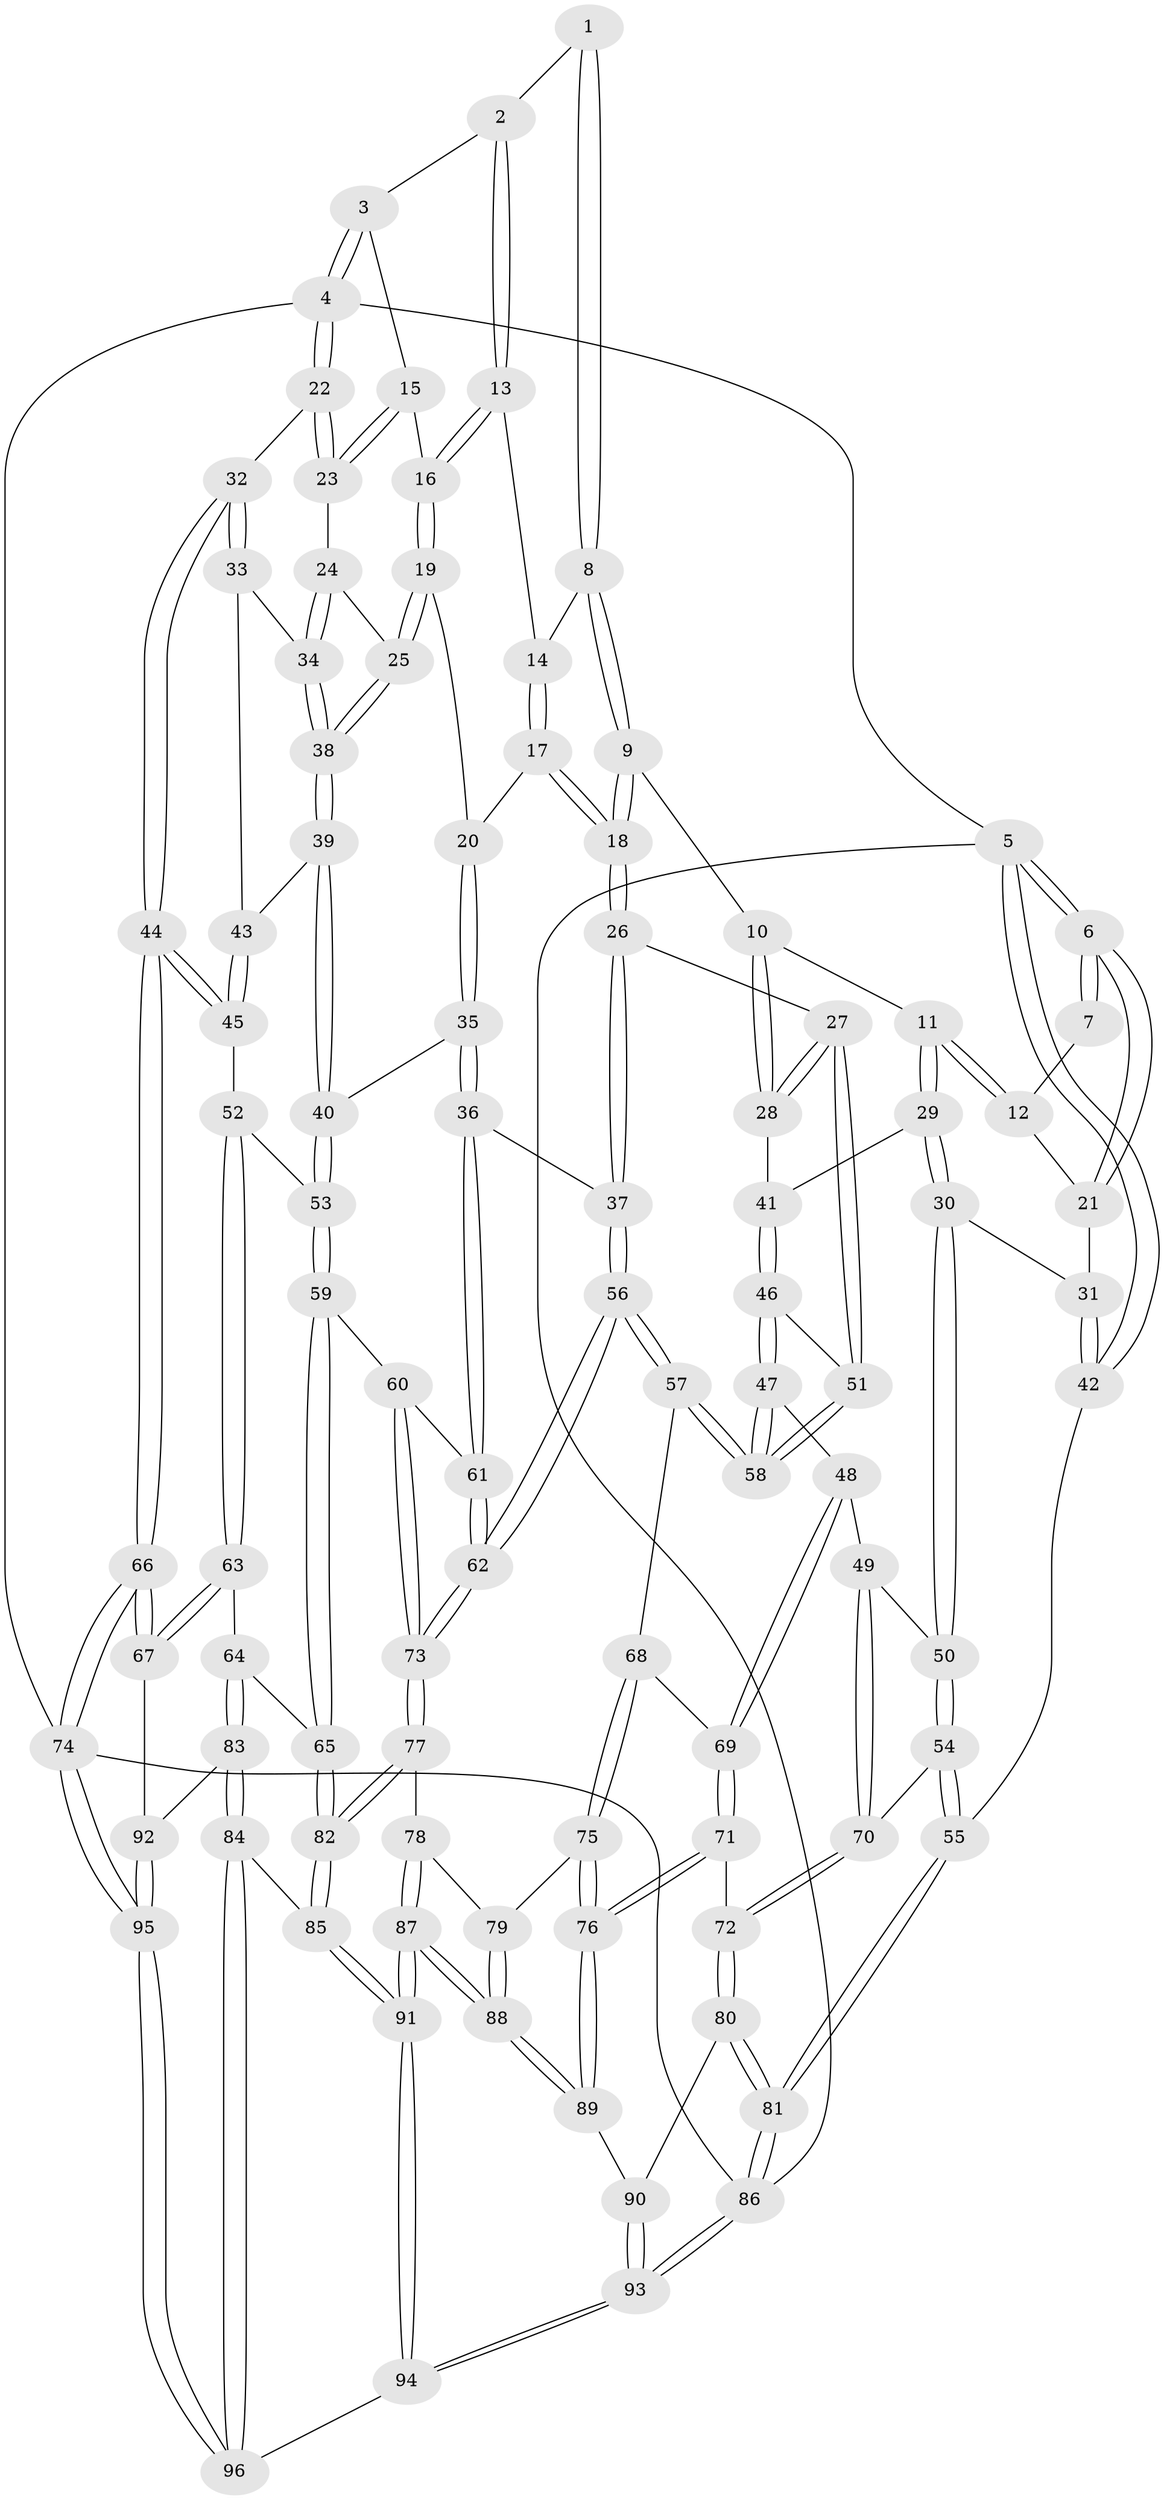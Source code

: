 // Generated by graph-tools (version 1.1) at 2025/27/03/15/25 16:27:57]
// undirected, 96 vertices, 237 edges
graph export_dot {
graph [start="1"]
  node [color=gray90,style=filled];
  1 [pos="+0.5389993524430834+0"];
  2 [pos="+1+0"];
  3 [pos="+1+0"];
  4 [pos="+1+0"];
  5 [pos="+0+0"];
  6 [pos="+0+0"];
  7 [pos="+0.1422610464315425+0"];
  8 [pos="+0.5531287429919279+0"];
  9 [pos="+0.5022501238451959+0.11531006400947451"];
  10 [pos="+0.43213835092650005+0.1990516835331911"];
  11 [pos="+0.2891524146243647+0.2509102390962183"];
  12 [pos="+0.20429200127665675+0.1649379630619195"];
  13 [pos="+0.8530042628773927+0.1365385427021935"];
  14 [pos="+0.6961027653034838+0.0956322269929578"];
  15 [pos="+0.8992710597481235+0.1849451670032915"];
  16 [pos="+0.8930300542289152+0.1842274527456419"];
  17 [pos="+0.7075353241773201+0.26533171665784844"];
  18 [pos="+0.6298776362370982+0.349278526043371"];
  19 [pos="+0.8356689400510323+0.27592406547706827"];
  20 [pos="+0.8113182568230831+0.28271773866380984"];
  21 [pos="+0.08735850444112454+0.24753397716266326"];
  22 [pos="+1+0.22577577910501398"];
  23 [pos="+1+0.21756726530753784"];
  24 [pos="+0.9428484109020382+0.3264105052243409"];
  25 [pos="+0.8804887897391924+0.35988161221846865"];
  26 [pos="+0.6151784235992753+0.4197497362684085"];
  27 [pos="+0.5432817249522113+0.4190697255277385"];
  28 [pos="+0.4839349512956624+0.3816415623715208"];
  29 [pos="+0.27630572820637705+0.35410249591661563"];
  30 [pos="+0.17604124503664828+0.41238926256379443"];
  31 [pos="+0.05079346610455918+0.3193394310655947"];
  32 [pos="+1+0.3768032849579507"];
  33 [pos="+1+0.39315700138819265"];
  34 [pos="+0.9873283076601581+0.38538246706463725"];
  35 [pos="+0.7302244692900055+0.47464413289929164"];
  36 [pos="+0.7142800267966981+0.47637816824884993"];
  37 [pos="+0.6192218083737884+0.42411022778750734"];
  38 [pos="+0.8805694437746936+0.38729531524905403"];
  39 [pos="+0.8678124094324563+0.41955774218743297"];
  40 [pos="+0.8177206663735233+0.4855693900440733"];
  41 [pos="+0.3307865160641637+0.3960952773659218"];
  42 [pos="+0+0.3731156877840832"];
  43 [pos="+0.958378328588825+0.43664519146486364"];
  44 [pos="+1+0.5380794120075107"];
  45 [pos="+0.9661626295027214+0.5144290684942092"];
  46 [pos="+0.34356954399907685+0.46373898767015825"];
  47 [pos="+0.31225316420737564+0.5502228923936501"];
  48 [pos="+0.29732400812007653+0.5582539385832263"];
  49 [pos="+0.26970061635497733+0.5599836273807157"];
  50 [pos="+0.1688189835039372+0.4453874238365437"];
  51 [pos="+0.45571081717046874+0.5169744054423878"];
  52 [pos="+0.8878738696230487+0.5334780893059594"];
  53 [pos="+0.8357918427927258+0.5042046834260755"];
  54 [pos="+0.030459563881070743+0.6027330961519253"];
  55 [pos="+0+0.6108154773413832"];
  56 [pos="+0.5306871230527218+0.6723354853402066"];
  57 [pos="+0.45876199814446367+0.6500570029429754"];
  58 [pos="+0.43853809531106824+0.5973811673799492"];
  59 [pos="+0.7930858905173053+0.733769608135887"];
  60 [pos="+0.7237441716309394+0.598342510073235"];
  61 [pos="+0.7097422107065806+0.5133050412269706"];
  62 [pos="+0.5690196296188853+0.7069390767413813"];
  63 [pos="+0.9637976322867281+0.7702974393354552"];
  64 [pos="+0.7986279391884907+0.7399103213066127"];
  65 [pos="+0.7940208679395029+0.738071710876967"];
  66 [pos="+1+0.8716307232887874"];
  67 [pos="+1+0.8122963833811084"];
  68 [pos="+0.43690410285502074+0.6656653693791855"];
  69 [pos="+0.32130660344773965+0.6442395086787842"];
  70 [pos="+0.16565959872996008+0.6808429752101137"];
  71 [pos="+0.22237023409645812+0.7615332506112749"];
  72 [pos="+0.215074507491777+0.760974271417072"];
  73 [pos="+0.5857595257522924+0.7327405088055912"];
  74 [pos="+1+1"];
  75 [pos="+0.3450425372923383+0.788938085963236"];
  76 [pos="+0.32712839013589773+0.7959171834765165"];
  77 [pos="+0.6040601187427302+0.7715837705222869"];
  78 [pos="+0.5009234904692078+0.8229046075195154"];
  79 [pos="+0.43081347167199696+0.8199627513528961"];
  80 [pos="+0.1732821698567667+0.8237322459332399"];
  81 [pos="+0+1"];
  82 [pos="+0.6206055215800421+0.7836326095794957"];
  83 [pos="+0.7626595041683553+0.9411613734632729"];
  84 [pos="+0.6965185394468317+0.9751665747387415"];
  85 [pos="+0.6269306331368512+0.8275245071650881"];
  86 [pos="+0+1"];
  87 [pos="+0.4451941085974445+1"];
  88 [pos="+0.4315915964316475+1"];
  89 [pos="+0.3440078802086521+0.9219875929875931"];
  90 [pos="+0.2843589408573544+0.9446746810726534"];
  91 [pos="+0.4495702118855835+1"];
  92 [pos="+0.834083102276914+0.9304989725927058"];
  93 [pos="+0+1"];
  94 [pos="+0.4845142786969549+1"];
  95 [pos="+0.9092425996071777+1"];
  96 [pos="+0.643176777270731+1"];
  1 -- 2;
  1 -- 8;
  1 -- 8;
  2 -- 3;
  2 -- 13;
  2 -- 13;
  3 -- 4;
  3 -- 4;
  3 -- 15;
  4 -- 5;
  4 -- 22;
  4 -- 22;
  4 -- 74;
  5 -- 6;
  5 -- 6;
  5 -- 42;
  5 -- 42;
  5 -- 86;
  6 -- 7;
  6 -- 7;
  6 -- 21;
  6 -- 21;
  7 -- 12;
  8 -- 9;
  8 -- 9;
  8 -- 14;
  9 -- 10;
  9 -- 18;
  9 -- 18;
  10 -- 11;
  10 -- 28;
  10 -- 28;
  11 -- 12;
  11 -- 12;
  11 -- 29;
  11 -- 29;
  12 -- 21;
  13 -- 14;
  13 -- 16;
  13 -- 16;
  14 -- 17;
  14 -- 17;
  15 -- 16;
  15 -- 23;
  15 -- 23;
  16 -- 19;
  16 -- 19;
  17 -- 18;
  17 -- 18;
  17 -- 20;
  18 -- 26;
  18 -- 26;
  19 -- 20;
  19 -- 25;
  19 -- 25;
  20 -- 35;
  20 -- 35;
  21 -- 31;
  22 -- 23;
  22 -- 23;
  22 -- 32;
  23 -- 24;
  24 -- 25;
  24 -- 34;
  24 -- 34;
  25 -- 38;
  25 -- 38;
  26 -- 27;
  26 -- 37;
  26 -- 37;
  27 -- 28;
  27 -- 28;
  27 -- 51;
  27 -- 51;
  28 -- 41;
  29 -- 30;
  29 -- 30;
  29 -- 41;
  30 -- 31;
  30 -- 50;
  30 -- 50;
  31 -- 42;
  31 -- 42;
  32 -- 33;
  32 -- 33;
  32 -- 44;
  32 -- 44;
  33 -- 34;
  33 -- 43;
  34 -- 38;
  34 -- 38;
  35 -- 36;
  35 -- 36;
  35 -- 40;
  36 -- 37;
  36 -- 61;
  36 -- 61;
  37 -- 56;
  37 -- 56;
  38 -- 39;
  38 -- 39;
  39 -- 40;
  39 -- 40;
  39 -- 43;
  40 -- 53;
  40 -- 53;
  41 -- 46;
  41 -- 46;
  42 -- 55;
  43 -- 45;
  43 -- 45;
  44 -- 45;
  44 -- 45;
  44 -- 66;
  44 -- 66;
  45 -- 52;
  46 -- 47;
  46 -- 47;
  46 -- 51;
  47 -- 48;
  47 -- 58;
  47 -- 58;
  48 -- 49;
  48 -- 69;
  48 -- 69;
  49 -- 50;
  49 -- 70;
  49 -- 70;
  50 -- 54;
  50 -- 54;
  51 -- 58;
  51 -- 58;
  52 -- 53;
  52 -- 63;
  52 -- 63;
  53 -- 59;
  53 -- 59;
  54 -- 55;
  54 -- 55;
  54 -- 70;
  55 -- 81;
  55 -- 81;
  56 -- 57;
  56 -- 57;
  56 -- 62;
  56 -- 62;
  57 -- 58;
  57 -- 58;
  57 -- 68;
  59 -- 60;
  59 -- 65;
  59 -- 65;
  60 -- 61;
  60 -- 73;
  60 -- 73;
  61 -- 62;
  61 -- 62;
  62 -- 73;
  62 -- 73;
  63 -- 64;
  63 -- 67;
  63 -- 67;
  64 -- 65;
  64 -- 83;
  64 -- 83;
  65 -- 82;
  65 -- 82;
  66 -- 67;
  66 -- 67;
  66 -- 74;
  66 -- 74;
  67 -- 92;
  68 -- 69;
  68 -- 75;
  68 -- 75;
  69 -- 71;
  69 -- 71;
  70 -- 72;
  70 -- 72;
  71 -- 72;
  71 -- 76;
  71 -- 76;
  72 -- 80;
  72 -- 80;
  73 -- 77;
  73 -- 77;
  74 -- 95;
  74 -- 95;
  74 -- 86;
  75 -- 76;
  75 -- 76;
  75 -- 79;
  76 -- 89;
  76 -- 89;
  77 -- 78;
  77 -- 82;
  77 -- 82;
  78 -- 79;
  78 -- 87;
  78 -- 87;
  79 -- 88;
  79 -- 88;
  80 -- 81;
  80 -- 81;
  80 -- 90;
  81 -- 86;
  81 -- 86;
  82 -- 85;
  82 -- 85;
  83 -- 84;
  83 -- 84;
  83 -- 92;
  84 -- 85;
  84 -- 96;
  84 -- 96;
  85 -- 91;
  85 -- 91;
  86 -- 93;
  86 -- 93;
  87 -- 88;
  87 -- 88;
  87 -- 91;
  87 -- 91;
  88 -- 89;
  88 -- 89;
  89 -- 90;
  90 -- 93;
  90 -- 93;
  91 -- 94;
  91 -- 94;
  92 -- 95;
  92 -- 95;
  93 -- 94;
  93 -- 94;
  94 -- 96;
  95 -- 96;
  95 -- 96;
}
